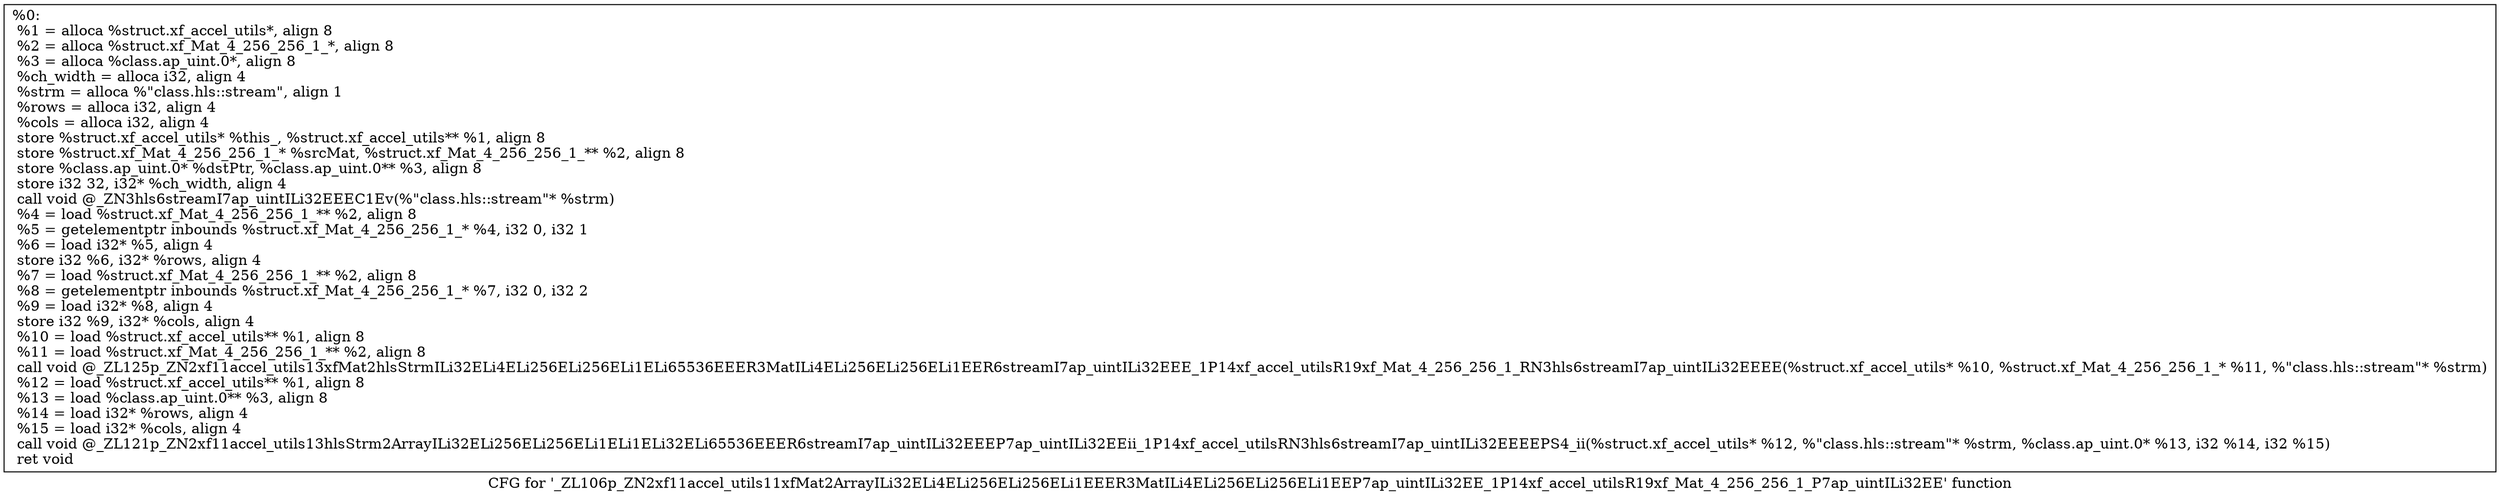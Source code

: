 digraph "CFG for '_ZL106p_ZN2xf11accel_utils11xfMat2ArrayILi32ELi4ELi256ELi256ELi1EEER3MatILi4ELi256ELi256ELi1EEP7ap_uintILi32EE_1P14xf_accel_utilsR19xf_Mat_4_256_256_1_P7ap_uintILi32EE' function" {
	label="CFG for '_ZL106p_ZN2xf11accel_utils11xfMat2ArrayILi32ELi4ELi256ELi256ELi1EEER3MatILi4ELi256ELi256ELi1EEP7ap_uintILi32EE_1P14xf_accel_utilsR19xf_Mat_4_256_256_1_P7ap_uintILi32EE' function";

	Node0x26e1440 [shape=record,label="{%0:\l  %1 = alloca %struct.xf_accel_utils*, align 8\l  %2 = alloca %struct.xf_Mat_4_256_256_1_*, align 8\l  %3 = alloca %class.ap_uint.0*, align 8\l  %ch_width = alloca i32, align 4\l  %strm = alloca %\"class.hls::stream\", align 1\l  %rows = alloca i32, align 4\l  %cols = alloca i32, align 4\l  store %struct.xf_accel_utils* %this_, %struct.xf_accel_utils** %1, align 8\l  store %struct.xf_Mat_4_256_256_1_* %srcMat, %struct.xf_Mat_4_256_256_1_** %2, align 8\l  store %class.ap_uint.0* %dstPtr, %class.ap_uint.0** %3, align 8\l  store i32 32, i32* %ch_width, align 4\l  call void @_ZN3hls6streamI7ap_uintILi32EEEC1Ev(%\"class.hls::stream\"* %strm)\l  %4 = load %struct.xf_Mat_4_256_256_1_** %2, align 8\l  %5 = getelementptr inbounds %struct.xf_Mat_4_256_256_1_* %4, i32 0, i32 1\l  %6 = load i32* %5, align 4\l  store i32 %6, i32* %rows, align 4\l  %7 = load %struct.xf_Mat_4_256_256_1_** %2, align 8\l  %8 = getelementptr inbounds %struct.xf_Mat_4_256_256_1_* %7, i32 0, i32 2\l  %9 = load i32* %8, align 4\l  store i32 %9, i32* %cols, align 4\l  %10 = load %struct.xf_accel_utils** %1, align 8\l  %11 = load %struct.xf_Mat_4_256_256_1_** %2, align 8\l  call void @_ZL125p_ZN2xf11accel_utils13xfMat2hlsStrmILi32ELi4ELi256ELi256ELi1ELi65536EEER3MatILi4ELi256ELi256ELi1EER6streamI7ap_uintILi32EEE_1P14xf_accel_utilsR19xf_Mat_4_256_256_1_RN3hls6streamI7ap_uintILi32EEEE(%struct.xf_accel_utils* %10, %struct.xf_Mat_4_256_256_1_* %11, %\"class.hls::stream\"* %strm)\l  %12 = load %struct.xf_accel_utils** %1, align 8\l  %13 = load %class.ap_uint.0** %3, align 8\l  %14 = load i32* %rows, align 4\l  %15 = load i32* %cols, align 4\l  call void @_ZL121p_ZN2xf11accel_utils13hlsStrm2ArrayILi32ELi256ELi256ELi1ELi1ELi32ELi65536EEER6streamI7ap_uintILi32EEEP7ap_uintILi32EEii_1P14xf_accel_utilsRN3hls6streamI7ap_uintILi32EEEEPS4_ii(%struct.xf_accel_utils* %12, %\"class.hls::stream\"* %strm, %class.ap_uint.0* %13, i32 %14, i32 %15)\l  ret void\l}"];
}
